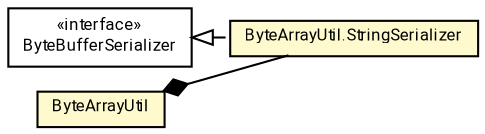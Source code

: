 #!/usr/local/bin/dot
#
# Class diagram 
# Generated by UMLGraph version R5_7_2-60-g0e99a6 (http://www.spinellis.gr/umlgraph/)
#

digraph G {
	graph [fontnames="svg"]
	edge [fontname="Roboto",fontsize=7,labelfontname="Roboto",labelfontsize=7,color="black"];
	node [fontname="Roboto",fontcolor="black",fontsize=8,shape=plaintext,margin=0,width=0,height=0];
	nodesep=0.15;
	ranksep=0.25;
	rankdir=LR;
	// de.lmu.ifi.dbs.elki.utilities.io.ByteBufferSerializer<T>
	c2037915 [label=<<table title="de.lmu.ifi.dbs.elki.utilities.io.ByteBufferSerializer" border="0" cellborder="1" cellspacing="0" cellpadding="2" href="ByteBufferSerializer.html" target="_parent">
		<tr><td><table border="0" cellspacing="0" cellpadding="1">
		<tr><td align="center" balign="center"> &#171;interface&#187; </td></tr>
		<tr><td align="center" balign="center"> <font face="Roboto">ByteBufferSerializer</font> </td></tr>
		</table></td></tr>
		</table>>, URL="ByteBufferSerializer.html"];
	// de.lmu.ifi.dbs.elki.utilities.io.ByteArrayUtil
	c2037917 [label=<<table title="de.lmu.ifi.dbs.elki.utilities.io.ByteArrayUtil" border="0" cellborder="1" cellspacing="0" cellpadding="2" bgcolor="LemonChiffon" href="ByteArrayUtil.html" target="_parent">
		<tr><td><table border="0" cellspacing="0" cellpadding="1">
		<tr><td align="center" balign="center"> <font face="Roboto">ByteArrayUtil</font> </td></tr>
		</table></td></tr>
		</table>>, URL="ByteArrayUtil.html"];
	// de.lmu.ifi.dbs.elki.utilities.io.ByteArrayUtil.StringSerializer
	c2037924 [label=<<table title="de.lmu.ifi.dbs.elki.utilities.io.ByteArrayUtil.StringSerializer" border="0" cellborder="1" cellspacing="0" cellpadding="2" bgcolor="lemonChiffon" href="ByteArrayUtil.StringSerializer.html" target="_parent">
		<tr><td><table border="0" cellspacing="0" cellpadding="1">
		<tr><td align="center" balign="center"> <font face="Roboto">ByteArrayUtil.StringSerializer</font> </td></tr>
		</table></td></tr>
		</table>>, URL="ByteArrayUtil.StringSerializer.html"];
	// de.lmu.ifi.dbs.elki.utilities.io.ByteArrayUtil composed de.lmu.ifi.dbs.elki.utilities.io.ByteArrayUtil.StringSerializer
	c2037917 -> c2037924 [arrowhead=none,arrowtail=diamond,dir=back,weight=6];
	// de.lmu.ifi.dbs.elki.utilities.io.ByteArrayUtil.StringSerializer implements de.lmu.ifi.dbs.elki.utilities.io.ByteBufferSerializer<T>
	c2037915 -> c2037924 [arrowtail=empty,style=dashed,dir=back,weight=9];
}

